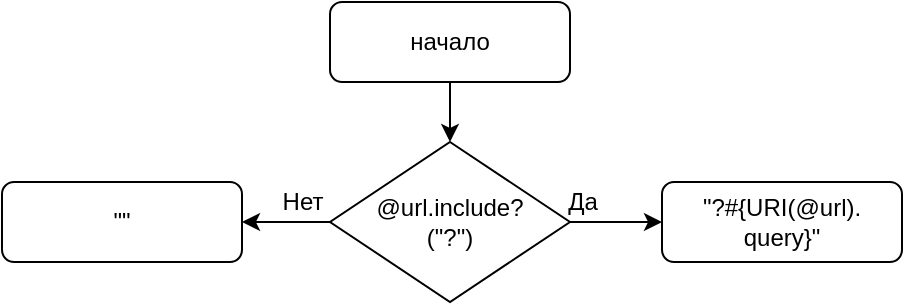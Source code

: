 <mxfile version="17.5.0" type="device"><diagram id="W2DxNH4Pr-o4Aj7_7x1f" name="Page-1"><mxGraphModel dx="1350" dy="793" grid="1" gridSize="10" guides="1" tooltips="1" connect="1" arrows="1" fold="1" page="1" pageScale="1" pageWidth="827" pageHeight="1169" math="0" shadow="0"><root><mxCell id="0"/><mxCell id="1" parent="0"/><mxCell id="XJELnZPHtecI_FtRcP0L-7" value="" style="edgeStyle=orthogonalEdgeStyle;rounded=0;orthogonalLoop=1;jettySize=auto;html=1;" edge="1" parent="1" source="XJELnZPHtecI_FtRcP0L-1" target="XJELnZPHtecI_FtRcP0L-2"><mxGeometry relative="1" as="geometry"/></mxCell><mxCell id="XJELnZPHtecI_FtRcP0L-1" value="начало" style="rounded=1;whiteSpace=wrap;html=1;" vertex="1" parent="1"><mxGeometry x="354" y="40" width="120" height="40" as="geometry"/></mxCell><mxCell id="XJELnZPHtecI_FtRcP0L-4" value="" style="edgeStyle=orthogonalEdgeStyle;rounded=0;orthogonalLoop=1;jettySize=auto;html=1;" edge="1" parent="1" source="XJELnZPHtecI_FtRcP0L-2" target="XJELnZPHtecI_FtRcP0L-3"><mxGeometry relative="1" as="geometry"/></mxCell><mxCell id="XJELnZPHtecI_FtRcP0L-6" value="" style="edgeStyle=orthogonalEdgeStyle;rounded=0;orthogonalLoop=1;jettySize=auto;html=1;" edge="1" parent="1" source="XJELnZPHtecI_FtRcP0L-2" target="XJELnZPHtecI_FtRcP0L-5"><mxGeometry relative="1" as="geometry"/></mxCell><mxCell id="XJELnZPHtecI_FtRcP0L-2" value="&lt;div&gt;@url.include?&lt;/div&gt;&lt;div&gt;(&quot;?&quot;)&lt;br&gt;&lt;/div&gt;" style="rhombus;whiteSpace=wrap;html=1;" vertex="1" parent="1"><mxGeometry x="354" y="110" width="120" height="80" as="geometry"/></mxCell><mxCell id="XJELnZPHtecI_FtRcP0L-3" value="&quot;&quot;" style="rounded=1;whiteSpace=wrap;html=1;" vertex="1" parent="1"><mxGeometry x="190" y="130" width="120" height="40" as="geometry"/></mxCell><mxCell id="XJELnZPHtecI_FtRcP0L-5" value="&lt;div&gt;&quot;?#{URI(@url).&lt;/div&gt;&lt;div&gt;query}&quot;&lt;/div&gt;" style="rounded=1;whiteSpace=wrap;html=1;" vertex="1" parent="1"><mxGeometry x="520" y="130" width="120" height="40" as="geometry"/></mxCell><mxCell id="XJELnZPHtecI_FtRcP0L-8" value="Да" style="text;html=1;align=center;verticalAlign=middle;resizable=0;points=[];autosize=1;strokeColor=none;fillColor=none;" vertex="1" parent="1"><mxGeometry x="465" y="130" width="30" height="20" as="geometry"/></mxCell><mxCell id="XJELnZPHtecI_FtRcP0L-9" value="Нет" style="text;html=1;align=center;verticalAlign=middle;resizable=0;points=[];autosize=1;strokeColor=none;fillColor=none;" vertex="1" parent="1"><mxGeometry x="320" y="130" width="40" height="20" as="geometry"/></mxCell></root></mxGraphModel></diagram></mxfile>